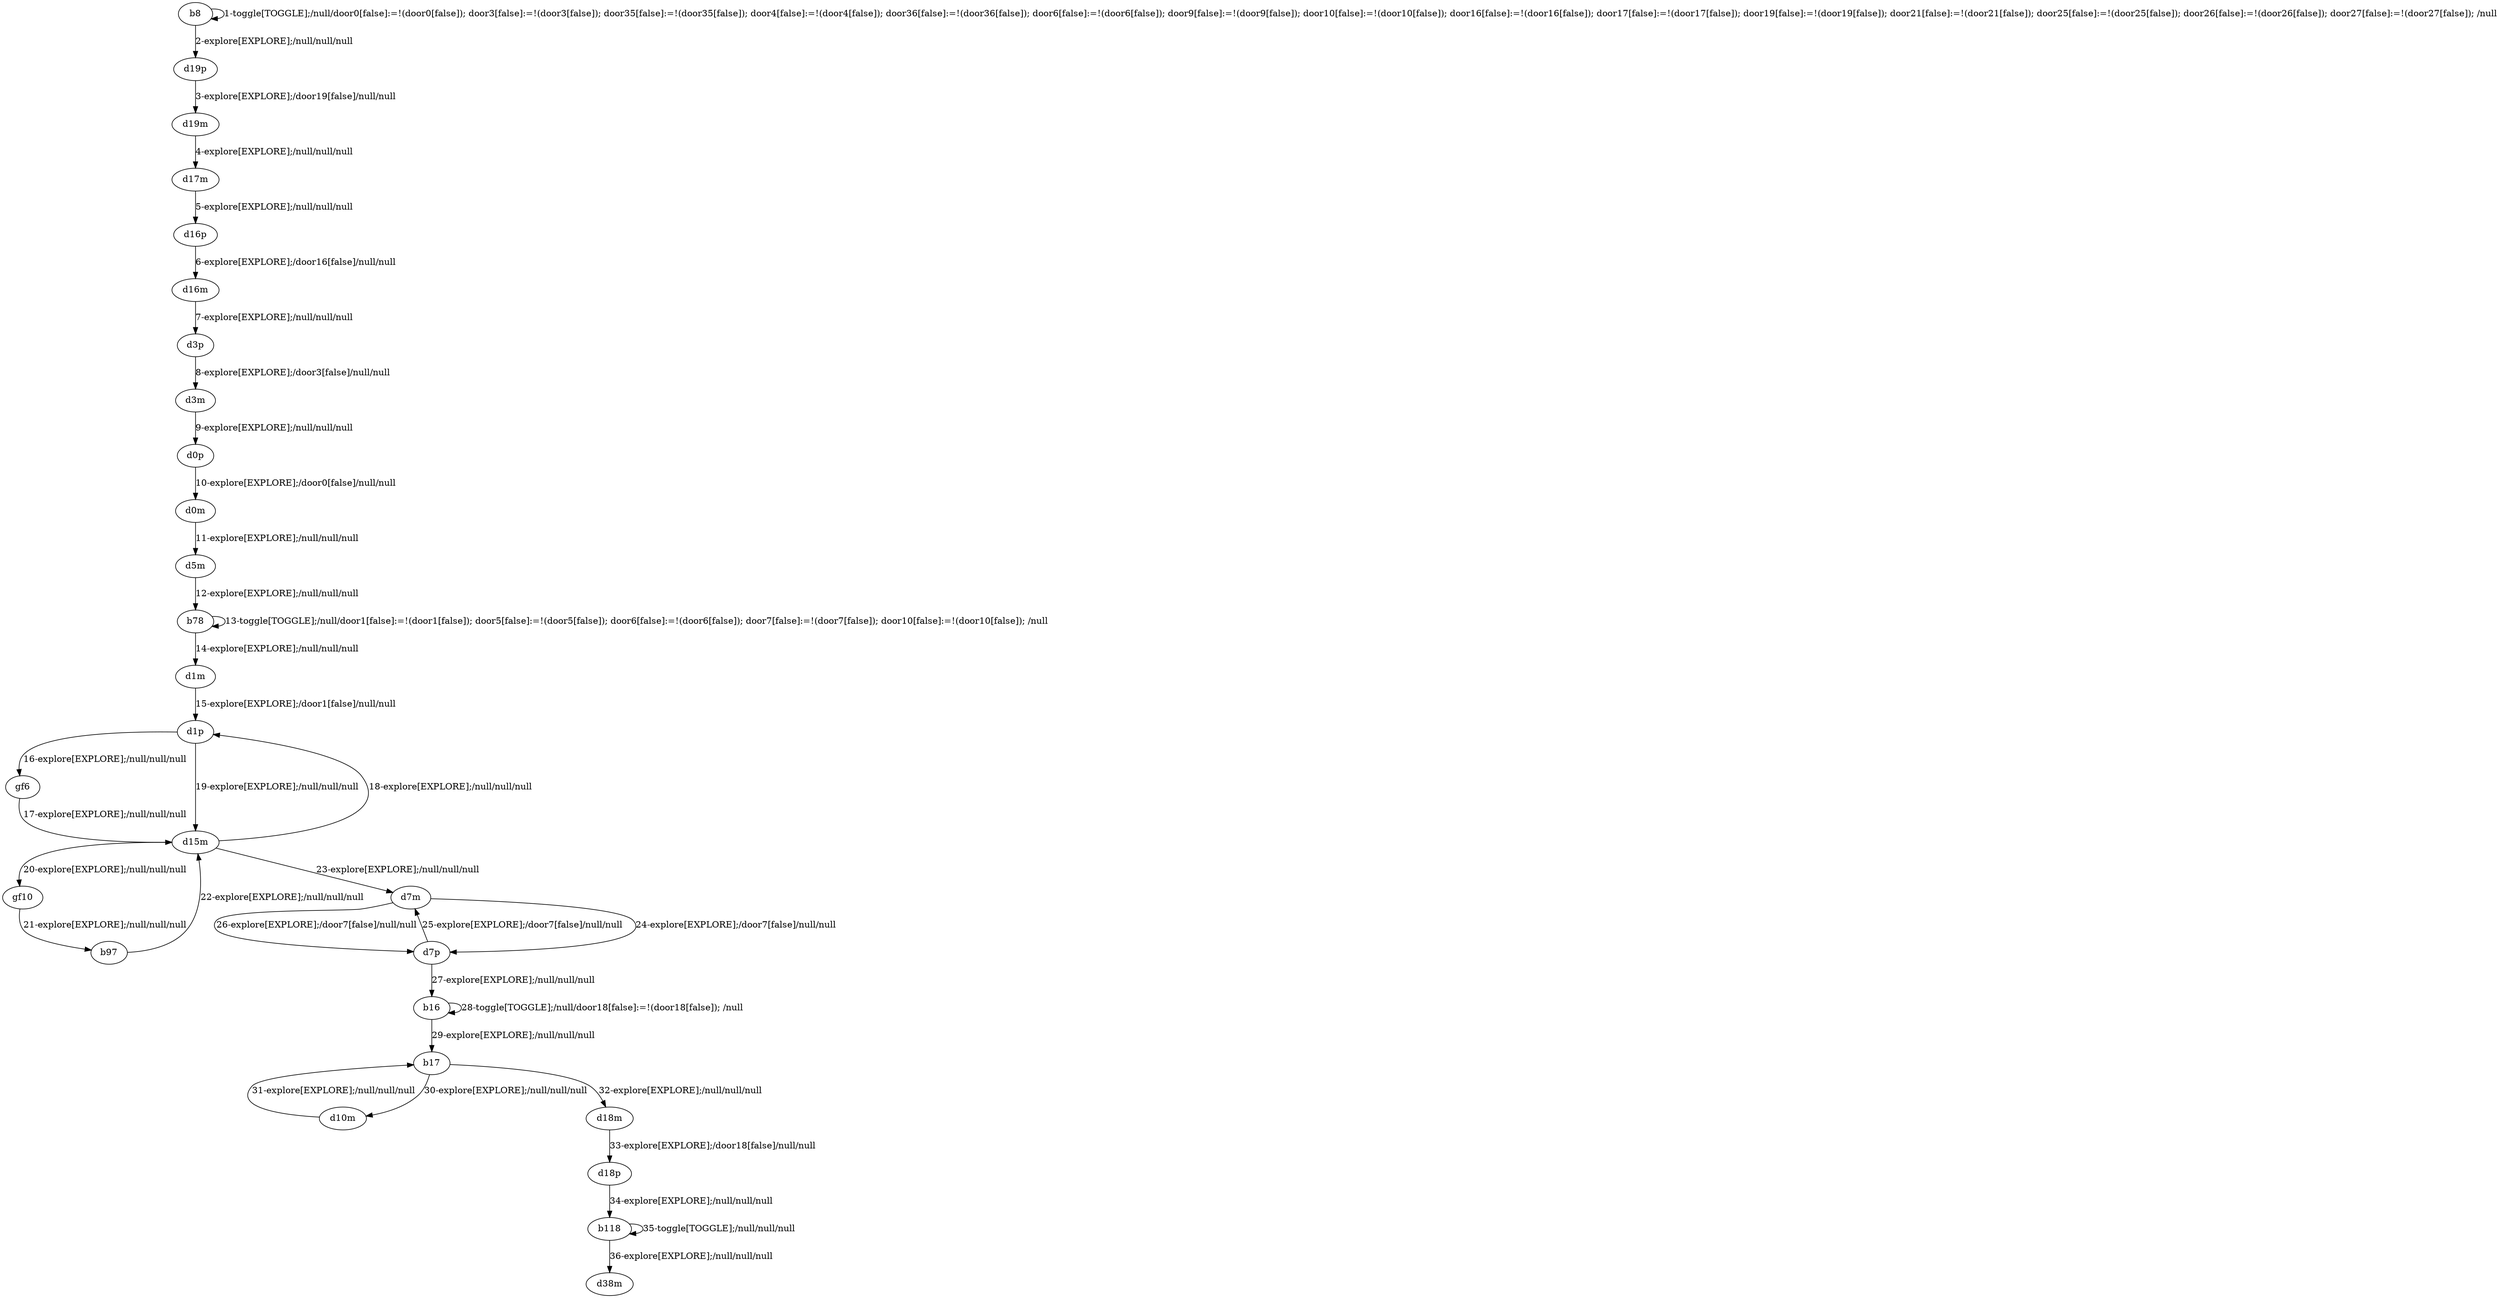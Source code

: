 # Total number of goals covered by this test: 10
# b16 --> b16
# b118 --> d38m
# d18p --> b118
# b118 --> b118
# d10m --> b17
# b16 --> b17
# d18m --> d18p
# b17 --> d18m
# b17 --> d10m
# d7p --> b16

digraph g {
"b8" -> "b8" [label = "1-toggle[TOGGLE];/null/door0[false]:=!(door0[false]); door3[false]:=!(door3[false]); door35[false]:=!(door35[false]); door4[false]:=!(door4[false]); door36[false]:=!(door36[false]); door6[false]:=!(door6[false]); door9[false]:=!(door9[false]); door10[false]:=!(door10[false]); door16[false]:=!(door16[false]); door17[false]:=!(door17[false]); door19[false]:=!(door19[false]); door21[false]:=!(door21[false]); door25[false]:=!(door25[false]); door26[false]:=!(door26[false]); door27[false]:=!(door27[false]); /null"];
"b8" -> "d19p" [label = "2-explore[EXPLORE];/null/null/null"];
"d19p" -> "d19m" [label = "3-explore[EXPLORE];/door19[false]/null/null"];
"d19m" -> "d17m" [label = "4-explore[EXPLORE];/null/null/null"];
"d17m" -> "d16p" [label = "5-explore[EXPLORE];/null/null/null"];
"d16p" -> "d16m" [label = "6-explore[EXPLORE];/door16[false]/null/null"];
"d16m" -> "d3p" [label = "7-explore[EXPLORE];/null/null/null"];
"d3p" -> "d3m" [label = "8-explore[EXPLORE];/door3[false]/null/null"];
"d3m" -> "d0p" [label = "9-explore[EXPLORE];/null/null/null"];
"d0p" -> "d0m" [label = "10-explore[EXPLORE];/door0[false]/null/null"];
"d0m" -> "d5m" [label = "11-explore[EXPLORE];/null/null/null"];
"d5m" -> "b78" [label = "12-explore[EXPLORE];/null/null/null"];
"b78" -> "b78" [label = "13-toggle[TOGGLE];/null/door1[false]:=!(door1[false]); door5[false]:=!(door5[false]); door6[false]:=!(door6[false]); door7[false]:=!(door7[false]); door10[false]:=!(door10[false]); /null"];
"b78" -> "d1m" [label = "14-explore[EXPLORE];/null/null/null"];
"d1m" -> "d1p" [label = "15-explore[EXPLORE];/door1[false]/null/null"];
"d1p" -> "gf6" [label = "16-explore[EXPLORE];/null/null/null"];
"gf6" -> "d15m" [label = "17-explore[EXPLORE];/null/null/null"];
"d15m" -> "d1p" [label = "18-explore[EXPLORE];/null/null/null"];
"d1p" -> "d15m" [label = "19-explore[EXPLORE];/null/null/null"];
"d15m" -> "gf10" [label = "20-explore[EXPLORE];/null/null/null"];
"gf10" -> "b97" [label = "21-explore[EXPLORE];/null/null/null"];
"b97" -> "d15m" [label = "22-explore[EXPLORE];/null/null/null"];
"d15m" -> "d7m" [label = "23-explore[EXPLORE];/null/null/null"];
"d7m" -> "d7p" [label = "24-explore[EXPLORE];/door7[false]/null/null"];
"d7p" -> "d7m" [label = "25-explore[EXPLORE];/door7[false]/null/null"];
"d7m" -> "d7p" [label = "26-explore[EXPLORE];/door7[false]/null/null"];
"d7p" -> "b16" [label = "27-explore[EXPLORE];/null/null/null"];
"b16" -> "b16" [label = "28-toggle[TOGGLE];/null/door18[false]:=!(door18[false]); /null"];
"b16" -> "b17" [label = "29-explore[EXPLORE];/null/null/null"];
"b17" -> "d10m" [label = "30-explore[EXPLORE];/null/null/null"];
"d10m" -> "b17" [label = "31-explore[EXPLORE];/null/null/null"];
"b17" -> "d18m" [label = "32-explore[EXPLORE];/null/null/null"];
"d18m" -> "d18p" [label = "33-explore[EXPLORE];/door18[false]/null/null"];
"d18p" -> "b118" [label = "34-explore[EXPLORE];/null/null/null"];
"b118" -> "b118" [label = "35-toggle[TOGGLE];/null/null/null"];
"b118" -> "d38m" [label = "36-explore[EXPLORE];/null/null/null"];
}